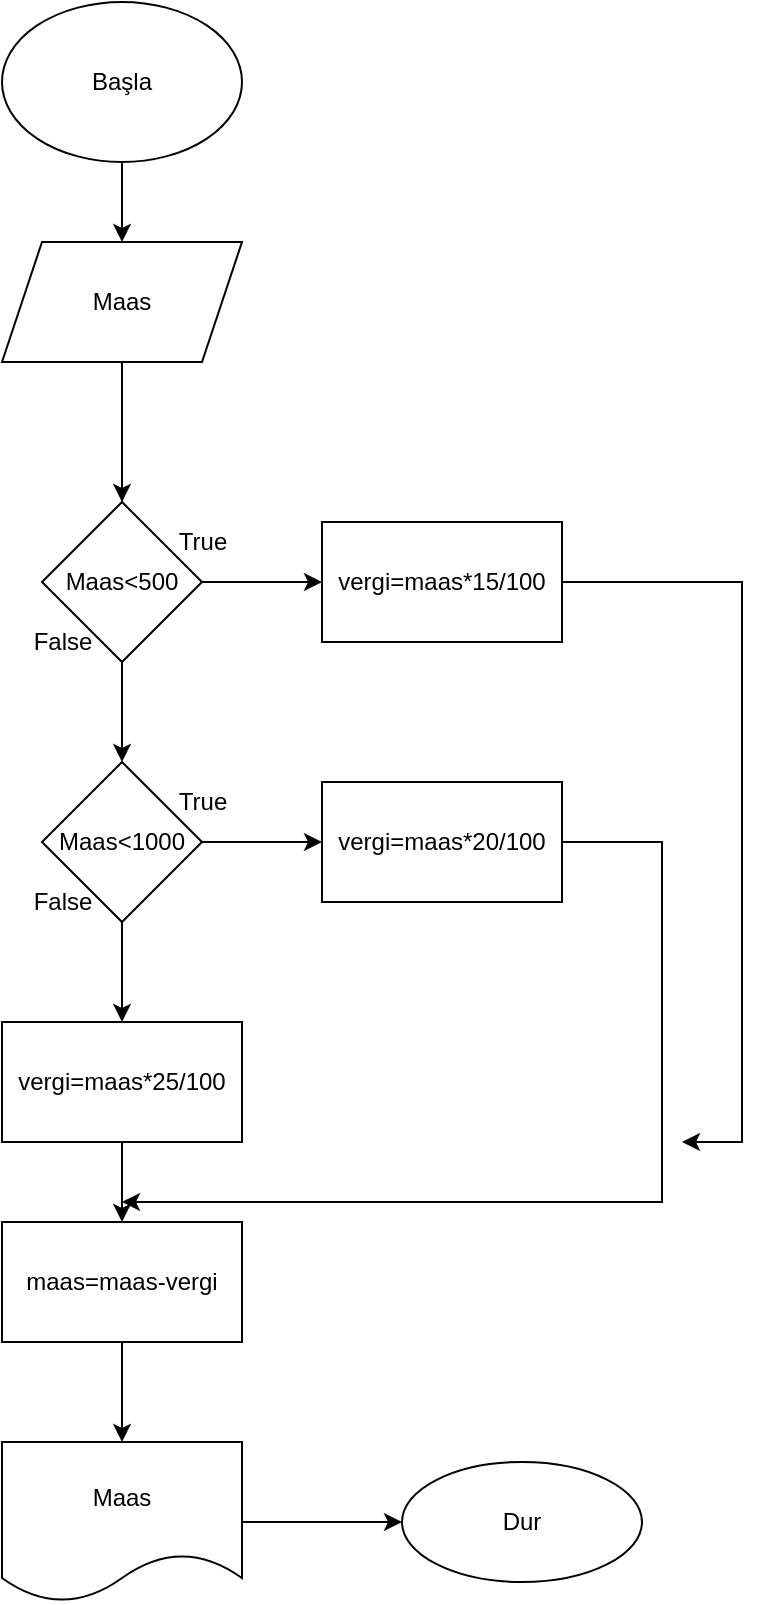 <mxfile version="15.8.7" type="device"><diagram id="_sgLLQoo9AOwlpool6hX" name="Sayfa -1"><mxGraphModel dx="1278" dy="641" grid="1" gridSize="10" guides="1" tooltips="1" connect="1" arrows="1" fold="1" page="1" pageScale="1" pageWidth="2339" pageHeight="3300" math="0" shadow="0"><root><mxCell id="0"/><mxCell id="1" parent="0"/><mxCell id="Fz0O2O9ePHXiOF3cwZv_-3" value="" style="edgeStyle=orthogonalEdgeStyle;rounded=0;orthogonalLoop=1;jettySize=auto;html=1;" edge="1" parent="1" source="Fz0O2O9ePHXiOF3cwZv_-1" target="Fz0O2O9ePHXiOF3cwZv_-2"><mxGeometry relative="1" as="geometry"/></mxCell><mxCell id="Fz0O2O9ePHXiOF3cwZv_-1" value="Başla" style="ellipse;whiteSpace=wrap;html=1;" vertex="1" parent="1"><mxGeometry x="430" width="120" height="80" as="geometry"/></mxCell><mxCell id="Fz0O2O9ePHXiOF3cwZv_-5" value="" style="edgeStyle=orthogonalEdgeStyle;rounded=0;orthogonalLoop=1;jettySize=auto;html=1;" edge="1" parent="1" source="Fz0O2O9ePHXiOF3cwZv_-2" target="Fz0O2O9ePHXiOF3cwZv_-4"><mxGeometry relative="1" as="geometry"/></mxCell><mxCell id="Fz0O2O9ePHXiOF3cwZv_-2" value="Maas" style="shape=parallelogram;perimeter=parallelogramPerimeter;whiteSpace=wrap;html=1;fixedSize=1;" vertex="1" parent="1"><mxGeometry x="430" y="120" width="120" height="60" as="geometry"/></mxCell><mxCell id="Fz0O2O9ePHXiOF3cwZv_-7" value="" style="edgeStyle=orthogonalEdgeStyle;rounded=0;orthogonalLoop=1;jettySize=auto;html=1;" edge="1" parent="1" source="Fz0O2O9ePHXiOF3cwZv_-4" target="Fz0O2O9ePHXiOF3cwZv_-6"><mxGeometry relative="1" as="geometry"/></mxCell><mxCell id="Fz0O2O9ePHXiOF3cwZv_-13" value="" style="edgeStyle=orthogonalEdgeStyle;rounded=0;orthogonalLoop=1;jettySize=auto;html=1;" edge="1" parent="1" source="Fz0O2O9ePHXiOF3cwZv_-4" target="Fz0O2O9ePHXiOF3cwZv_-12"><mxGeometry relative="1" as="geometry"/></mxCell><mxCell id="Fz0O2O9ePHXiOF3cwZv_-4" value="Maas&amp;lt;500" style="rhombus;whiteSpace=wrap;html=1;" vertex="1" parent="1"><mxGeometry x="450" y="250" width="80" height="80" as="geometry"/></mxCell><mxCell id="Fz0O2O9ePHXiOF3cwZv_-15" value="" style="edgeStyle=orthogonalEdgeStyle;rounded=0;orthogonalLoop=1;jettySize=auto;html=1;" edge="1" parent="1" source="Fz0O2O9ePHXiOF3cwZv_-6" target="Fz0O2O9ePHXiOF3cwZv_-14"><mxGeometry relative="1" as="geometry"/></mxCell><mxCell id="Fz0O2O9ePHXiOF3cwZv_-17" value="" style="edgeStyle=orthogonalEdgeStyle;rounded=0;orthogonalLoop=1;jettySize=auto;html=1;" edge="1" parent="1" source="Fz0O2O9ePHXiOF3cwZv_-6" target="Fz0O2O9ePHXiOF3cwZv_-16"><mxGeometry relative="1" as="geometry"/></mxCell><mxCell id="Fz0O2O9ePHXiOF3cwZv_-6" value="Maas&amp;lt;1000" style="rhombus;whiteSpace=wrap;html=1;" vertex="1" parent="1"><mxGeometry x="450" y="380" width="80" height="80" as="geometry"/></mxCell><mxCell id="Fz0O2O9ePHXiOF3cwZv_-8" value="True" style="text;html=1;align=center;verticalAlign=middle;resizable=0;points=[];autosize=1;strokeColor=none;fillColor=none;" vertex="1" parent="1"><mxGeometry x="510" y="260" width="40" height="20" as="geometry"/></mxCell><mxCell id="Fz0O2O9ePHXiOF3cwZv_-9" value="True" style="text;html=1;align=center;verticalAlign=middle;resizable=0;points=[];autosize=1;strokeColor=none;fillColor=none;" vertex="1" parent="1"><mxGeometry x="510" y="390" width="40" height="20" as="geometry"/></mxCell><mxCell id="Fz0O2O9ePHXiOF3cwZv_-10" value="False" style="text;html=1;align=center;verticalAlign=middle;resizable=0;points=[];autosize=1;strokeColor=none;fillColor=none;" vertex="1" parent="1"><mxGeometry x="440" y="310" width="40" height="20" as="geometry"/></mxCell><mxCell id="Fz0O2O9ePHXiOF3cwZv_-11" value="False" style="text;html=1;align=center;verticalAlign=middle;resizable=0;points=[];autosize=1;strokeColor=none;fillColor=none;" vertex="1" parent="1"><mxGeometry x="440" y="440" width="40" height="20" as="geometry"/></mxCell><mxCell id="Fz0O2O9ePHXiOF3cwZv_-24" style="edgeStyle=orthogonalEdgeStyle;rounded=0;orthogonalLoop=1;jettySize=auto;html=1;" edge="1" parent="1" source="Fz0O2O9ePHXiOF3cwZv_-12"><mxGeometry relative="1" as="geometry"><mxPoint x="770" y="570" as="targetPoint"/><Array as="points"><mxPoint x="800" y="290"/><mxPoint x="800" y="570"/></Array></mxGeometry></mxCell><mxCell id="Fz0O2O9ePHXiOF3cwZv_-12" value="vergi=maas*15/100" style="whiteSpace=wrap;html=1;" vertex="1" parent="1"><mxGeometry x="590" y="260" width="120" height="60" as="geometry"/></mxCell><mxCell id="Fz0O2O9ePHXiOF3cwZv_-23" style="edgeStyle=orthogonalEdgeStyle;rounded=0;orthogonalLoop=1;jettySize=auto;html=1;exitX=1;exitY=0.5;exitDx=0;exitDy=0;" edge="1" parent="1" source="Fz0O2O9ePHXiOF3cwZv_-14"><mxGeometry relative="1" as="geometry"><mxPoint x="490" y="600" as="targetPoint"/><Array as="points"><mxPoint x="760" y="420"/><mxPoint x="760" y="600"/></Array></mxGeometry></mxCell><mxCell id="Fz0O2O9ePHXiOF3cwZv_-14" value="vergi=maas*20/100" style="whiteSpace=wrap;html=1;" vertex="1" parent="1"><mxGeometry x="590" y="390" width="120" height="60" as="geometry"/></mxCell><mxCell id="Fz0O2O9ePHXiOF3cwZv_-19" value="" style="edgeStyle=orthogonalEdgeStyle;rounded=0;orthogonalLoop=1;jettySize=auto;html=1;" edge="1" parent="1" source="Fz0O2O9ePHXiOF3cwZv_-16" target="Fz0O2O9ePHXiOF3cwZv_-18"><mxGeometry relative="1" as="geometry"/></mxCell><mxCell id="Fz0O2O9ePHXiOF3cwZv_-16" value="vergi=maas*25/100" style="whiteSpace=wrap;html=1;" vertex="1" parent="1"><mxGeometry x="430" y="510" width="120" height="60" as="geometry"/></mxCell><mxCell id="Fz0O2O9ePHXiOF3cwZv_-26" value="" style="edgeStyle=orthogonalEdgeStyle;rounded=0;orthogonalLoop=1;jettySize=auto;html=1;" edge="1" parent="1" source="Fz0O2O9ePHXiOF3cwZv_-18" target="Fz0O2O9ePHXiOF3cwZv_-25"><mxGeometry relative="1" as="geometry"/></mxCell><mxCell id="Fz0O2O9ePHXiOF3cwZv_-18" value="maas=maas-vergi" style="whiteSpace=wrap;html=1;" vertex="1" parent="1"><mxGeometry x="430" y="610" width="120" height="60" as="geometry"/></mxCell><mxCell id="Fz0O2O9ePHXiOF3cwZv_-28" value="" style="edgeStyle=orthogonalEdgeStyle;rounded=0;orthogonalLoop=1;jettySize=auto;html=1;" edge="1" parent="1" source="Fz0O2O9ePHXiOF3cwZv_-25" target="Fz0O2O9ePHXiOF3cwZv_-27"><mxGeometry relative="1" as="geometry"/></mxCell><mxCell id="Fz0O2O9ePHXiOF3cwZv_-25" value="Maas" style="shape=document;whiteSpace=wrap;html=1;boundedLbl=1;" vertex="1" parent="1"><mxGeometry x="430" y="720" width="120" height="80" as="geometry"/></mxCell><mxCell id="Fz0O2O9ePHXiOF3cwZv_-27" value="Dur" style="ellipse;whiteSpace=wrap;html=1;" vertex="1" parent="1"><mxGeometry x="630" y="730" width="120" height="60" as="geometry"/></mxCell></root></mxGraphModel></diagram></mxfile>